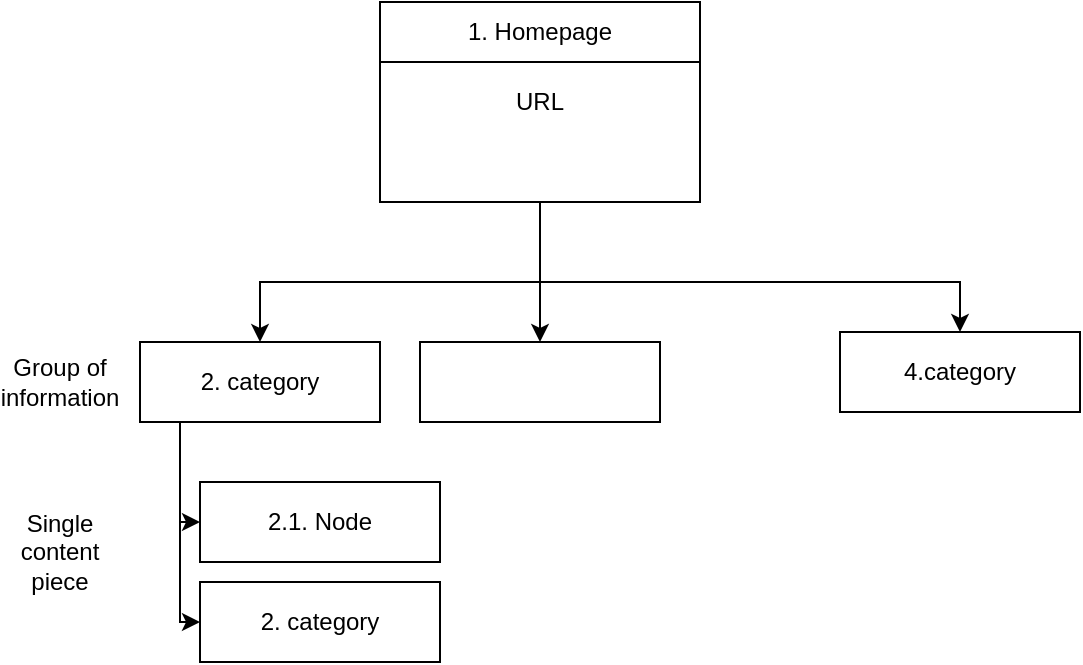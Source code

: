 <mxfile version="20.5.0" type="github">
  <diagram id="0uAz99eKMJNXKcXDl2yh" name="Page-1">
    <mxGraphModel dx="830" dy="620" grid="1" gridSize="10" guides="1" tooltips="1" connect="1" arrows="1" fold="1" page="1" pageScale="1" pageWidth="827" pageHeight="1169" math="0" shadow="0">
      <root>
        <mxCell id="0" />
        <mxCell id="1" parent="0" />
        <mxCell id="5NBuqg2_A_mSfcLsjchL-4" style="edgeStyle=orthogonalEdgeStyle;rounded=0;orthogonalLoop=1;jettySize=auto;html=1;" edge="1" parent="1" source="5NBuqg2_A_mSfcLsjchL-1" target="5NBuqg2_A_mSfcLsjchL-3">
          <mxGeometry relative="1" as="geometry">
            <Array as="points">
              <mxPoint x="390" y="150" />
              <mxPoint x="250" y="150" />
            </Array>
          </mxGeometry>
        </mxCell>
        <mxCell id="5NBuqg2_A_mSfcLsjchL-12" style="edgeStyle=orthogonalEdgeStyle;rounded=0;orthogonalLoop=1;jettySize=auto;html=1;entryX=0.5;entryY=0;entryDx=0;entryDy=0;" edge="1" parent="1" source="5NBuqg2_A_mSfcLsjchL-1" target="5NBuqg2_A_mSfcLsjchL-11">
          <mxGeometry relative="1" as="geometry">
            <Array as="points">
              <mxPoint x="390" y="150" />
              <mxPoint x="600" y="150" />
            </Array>
          </mxGeometry>
        </mxCell>
        <mxCell id="5NBuqg2_A_mSfcLsjchL-29" style="edgeStyle=orthogonalEdgeStyle;rounded=0;orthogonalLoop=1;jettySize=auto;html=1;exitX=0.5;exitY=1;exitDx=0;exitDy=0;" edge="1" parent="1" source="5NBuqg2_A_mSfcLsjchL-1" target="5NBuqg2_A_mSfcLsjchL-9">
          <mxGeometry relative="1" as="geometry" />
        </mxCell>
        <mxCell id="5NBuqg2_A_mSfcLsjchL-1" value="URL" style="rounded=0;whiteSpace=wrap;html=1;" vertex="1" parent="1">
          <mxGeometry x="310" y="10" width="160" height="100" as="geometry" />
        </mxCell>
        <mxCell id="5NBuqg2_A_mSfcLsjchL-2" value="1. Homepage" style="rounded=0;whiteSpace=wrap;html=1;" vertex="1" parent="1">
          <mxGeometry x="310" y="10" width="160" height="30" as="geometry" />
        </mxCell>
        <mxCell id="5NBuqg2_A_mSfcLsjchL-26" style="edgeStyle=orthogonalEdgeStyle;rounded=0;orthogonalLoop=1;jettySize=auto;html=1;entryX=0;entryY=0.5;entryDx=0;entryDy=0;" edge="1" parent="1" source="5NBuqg2_A_mSfcLsjchL-3" target="5NBuqg2_A_mSfcLsjchL-5">
          <mxGeometry relative="1" as="geometry">
            <Array as="points">
              <mxPoint x="210" y="270" />
            </Array>
          </mxGeometry>
        </mxCell>
        <mxCell id="5NBuqg2_A_mSfcLsjchL-28" style="edgeStyle=orthogonalEdgeStyle;rounded=0;orthogonalLoop=1;jettySize=auto;html=1;" edge="1" parent="1" source="5NBuqg2_A_mSfcLsjchL-3" target="5NBuqg2_A_mSfcLsjchL-27">
          <mxGeometry relative="1" as="geometry">
            <Array as="points">
              <mxPoint x="210" y="240" />
              <mxPoint x="210" y="240" />
            </Array>
          </mxGeometry>
        </mxCell>
        <mxCell id="5NBuqg2_A_mSfcLsjchL-3" value="2. category" style="rounded=0;whiteSpace=wrap;html=1;" vertex="1" parent="1">
          <mxGeometry x="190" y="180" width="120" height="40" as="geometry" />
        </mxCell>
        <mxCell id="5NBuqg2_A_mSfcLsjchL-5" value="2.1. Node" style="rounded=0;whiteSpace=wrap;html=1;" vertex="1" parent="1">
          <mxGeometry x="220" y="250" width="120" height="40" as="geometry" />
        </mxCell>
        <mxCell id="5NBuqg2_A_mSfcLsjchL-7" value="Group of information" style="text;html=1;strokeColor=none;fillColor=none;align=center;verticalAlign=middle;whiteSpace=wrap;rounded=0;" vertex="1" parent="1">
          <mxGeometry x="120" y="185" width="60" height="30" as="geometry" />
        </mxCell>
        <mxCell id="5NBuqg2_A_mSfcLsjchL-8" value="Single content piece" style="text;html=1;strokeColor=none;fillColor=none;align=center;verticalAlign=middle;whiteSpace=wrap;rounded=0;" vertex="1" parent="1">
          <mxGeometry x="120" y="270" width="60" height="30" as="geometry" />
        </mxCell>
        <mxCell id="5NBuqg2_A_mSfcLsjchL-9" value="" style="rounded=0;whiteSpace=wrap;html=1;" vertex="1" parent="1">
          <mxGeometry x="330" y="180" width="120" height="40" as="geometry" />
        </mxCell>
        <mxCell id="5NBuqg2_A_mSfcLsjchL-11" value="4.category" style="rounded=0;whiteSpace=wrap;html=1;" vertex="1" parent="1">
          <mxGeometry x="540" y="175" width="120" height="40" as="geometry" />
        </mxCell>
        <mxCell id="5NBuqg2_A_mSfcLsjchL-27" value="2. category" style="rounded=0;whiteSpace=wrap;html=1;" vertex="1" parent="1">
          <mxGeometry x="220" y="300" width="120" height="40" as="geometry" />
        </mxCell>
      </root>
    </mxGraphModel>
  </diagram>
</mxfile>
